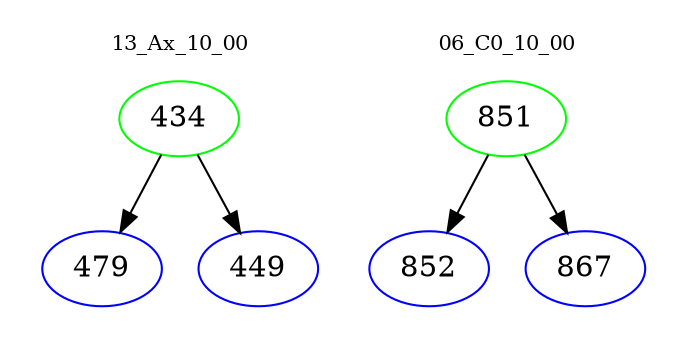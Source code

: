 digraph{
subgraph cluster_0 {
color = white
label = "13_Ax_10_00";
fontsize=10;
T0_434 [label="434", color="green"]
T0_434 -> T0_479 [color="black"]
T0_479 [label="479", color="blue"]
T0_434 -> T0_449 [color="black"]
T0_449 [label="449", color="blue"]
}
subgraph cluster_1 {
color = white
label = "06_C0_10_00";
fontsize=10;
T1_851 [label="851", color="green"]
T1_851 -> T1_852 [color="black"]
T1_852 [label="852", color="blue"]
T1_851 -> T1_867 [color="black"]
T1_867 [label="867", color="blue"]
}
}
